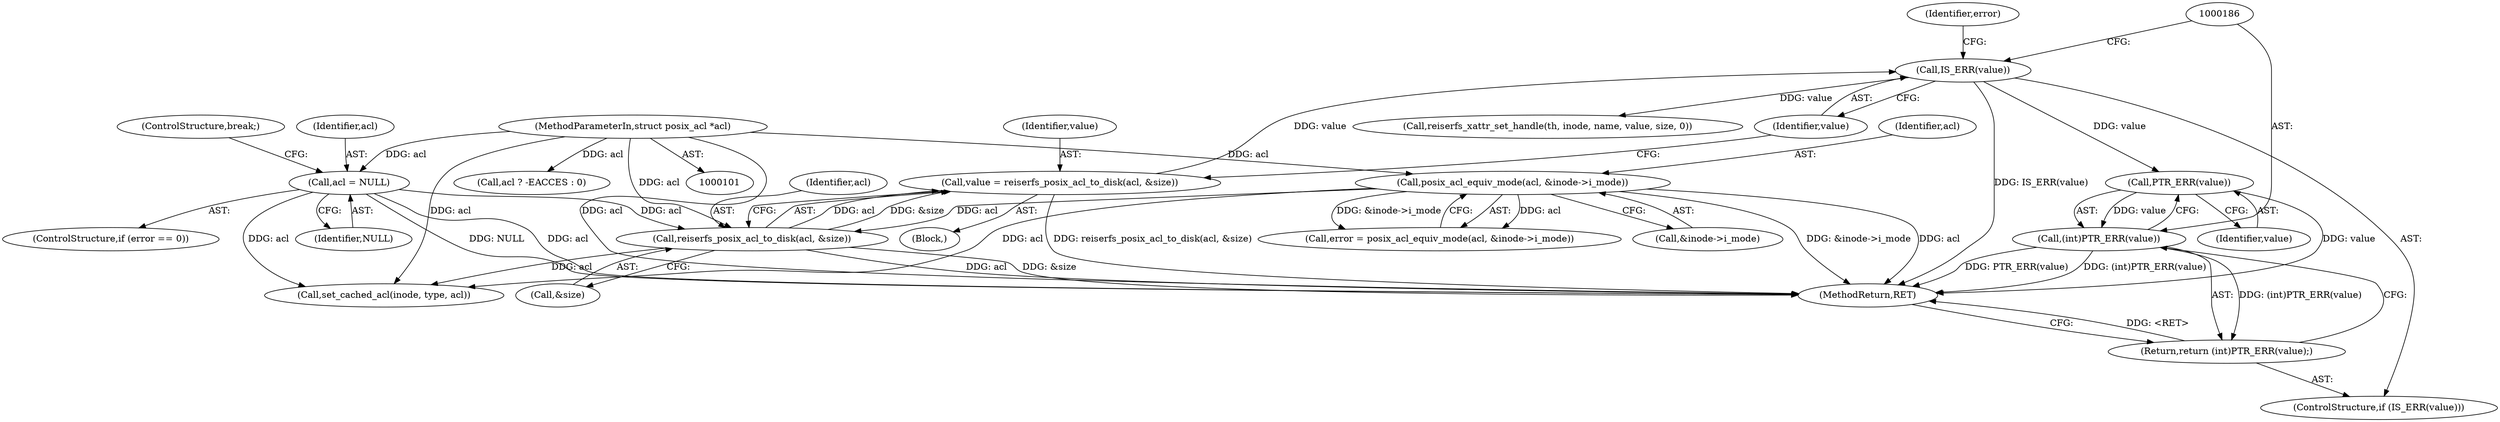 digraph "1_linux_073931017b49d9458aa351605b43a7e34598caef_11@pointer" {
"1000187" [label="(Call,PTR_ERR(value))"];
"1000182" [label="(Call,IS_ERR(value))"];
"1000175" [label="(Call,value = reiserfs_posix_acl_to_disk(acl, &size))"];
"1000177" [label="(Call,reiserfs_posix_acl_to_disk(acl, &size))"];
"1000129" [label="(Call,posix_acl_equiv_mode(acl, &inode->i_mode))"];
"1000105" [label="(MethodParameterIn,struct posix_acl *acl)"];
"1000147" [label="(Call,acl = NULL)"];
"1000185" [label="(Call,(int)PTR_ERR(value))"];
"1000184" [label="(Return,return (int)PTR_ERR(value);)"];
"1000177" [label="(Call,reiserfs_posix_acl_to_disk(acl, &size))"];
"1000129" [label="(Call,posix_acl_equiv_mode(acl, &inode->i_mode))"];
"1000148" [label="(Identifier,acl)"];
"1000181" [label="(ControlStructure,if (IS_ERR(value)))"];
"1000190" [label="(Identifier,error)"];
"1000147" [label="(Call,acl = NULL)"];
"1000187" [label="(Call,PTR_ERR(value))"];
"1000179" [label="(Call,&size)"];
"1000130" [label="(Identifier,acl)"];
"1000127" [label="(Call,error = posix_acl_equiv_mode(acl, &inode->i_mode))"];
"1000174" [label="(Block,)"];
"1000188" [label="(Identifier,value)"];
"1000183" [label="(Identifier,value)"];
"1000230" [label="(MethodReturn,RET)"];
"1000224" [label="(Call,set_cached_acl(inode, type, acl))"];
"1000176" [label="(Identifier,value)"];
"1000149" [label="(Identifier,NULL)"];
"1000175" [label="(Call,value = reiserfs_posix_acl_to_disk(acl, &size))"];
"1000185" [label="(Call,(int)PTR_ERR(value))"];
"1000182" [label="(Call,IS_ERR(value))"];
"1000131" [label="(Call,&inode->i_mode)"];
"1000162" [label="(Call,acl ? -EACCES : 0)"];
"1000191" [label="(Call,reiserfs_xattr_set_handle(th, inode, name, value, size, 0))"];
"1000178" [label="(Identifier,acl)"];
"1000150" [label="(ControlStructure,break;)"];
"1000105" [label="(MethodParameterIn,struct posix_acl *acl)"];
"1000143" [label="(ControlStructure,if (error == 0))"];
"1000184" [label="(Return,return (int)PTR_ERR(value);)"];
"1000187" -> "1000185"  [label="AST: "];
"1000187" -> "1000188"  [label="CFG: "];
"1000188" -> "1000187"  [label="AST: "];
"1000185" -> "1000187"  [label="CFG: "];
"1000187" -> "1000230"  [label="DDG: value"];
"1000187" -> "1000185"  [label="DDG: value"];
"1000182" -> "1000187"  [label="DDG: value"];
"1000182" -> "1000181"  [label="AST: "];
"1000182" -> "1000183"  [label="CFG: "];
"1000183" -> "1000182"  [label="AST: "];
"1000186" -> "1000182"  [label="CFG: "];
"1000190" -> "1000182"  [label="CFG: "];
"1000182" -> "1000230"  [label="DDG: IS_ERR(value)"];
"1000175" -> "1000182"  [label="DDG: value"];
"1000182" -> "1000191"  [label="DDG: value"];
"1000175" -> "1000174"  [label="AST: "];
"1000175" -> "1000177"  [label="CFG: "];
"1000176" -> "1000175"  [label="AST: "];
"1000177" -> "1000175"  [label="AST: "];
"1000183" -> "1000175"  [label="CFG: "];
"1000175" -> "1000230"  [label="DDG: reiserfs_posix_acl_to_disk(acl, &size)"];
"1000177" -> "1000175"  [label="DDG: acl"];
"1000177" -> "1000175"  [label="DDG: &size"];
"1000177" -> "1000179"  [label="CFG: "];
"1000178" -> "1000177"  [label="AST: "];
"1000179" -> "1000177"  [label="AST: "];
"1000177" -> "1000230"  [label="DDG: acl"];
"1000177" -> "1000230"  [label="DDG: &size"];
"1000129" -> "1000177"  [label="DDG: acl"];
"1000147" -> "1000177"  [label="DDG: acl"];
"1000105" -> "1000177"  [label="DDG: acl"];
"1000177" -> "1000224"  [label="DDG: acl"];
"1000129" -> "1000127"  [label="AST: "];
"1000129" -> "1000131"  [label="CFG: "];
"1000130" -> "1000129"  [label="AST: "];
"1000131" -> "1000129"  [label="AST: "];
"1000127" -> "1000129"  [label="CFG: "];
"1000129" -> "1000230"  [label="DDG: acl"];
"1000129" -> "1000230"  [label="DDG: &inode->i_mode"];
"1000129" -> "1000127"  [label="DDG: acl"];
"1000129" -> "1000127"  [label="DDG: &inode->i_mode"];
"1000105" -> "1000129"  [label="DDG: acl"];
"1000129" -> "1000224"  [label="DDG: acl"];
"1000105" -> "1000101"  [label="AST: "];
"1000105" -> "1000230"  [label="DDG: acl"];
"1000105" -> "1000147"  [label="DDG: acl"];
"1000105" -> "1000162"  [label="DDG: acl"];
"1000105" -> "1000224"  [label="DDG: acl"];
"1000147" -> "1000143"  [label="AST: "];
"1000147" -> "1000149"  [label="CFG: "];
"1000148" -> "1000147"  [label="AST: "];
"1000149" -> "1000147"  [label="AST: "];
"1000150" -> "1000147"  [label="CFG: "];
"1000147" -> "1000230"  [label="DDG: NULL"];
"1000147" -> "1000230"  [label="DDG: acl"];
"1000147" -> "1000224"  [label="DDG: acl"];
"1000185" -> "1000184"  [label="AST: "];
"1000186" -> "1000185"  [label="AST: "];
"1000184" -> "1000185"  [label="CFG: "];
"1000185" -> "1000230"  [label="DDG: (int)PTR_ERR(value)"];
"1000185" -> "1000230"  [label="DDG: PTR_ERR(value)"];
"1000185" -> "1000184"  [label="DDG: (int)PTR_ERR(value)"];
"1000184" -> "1000181"  [label="AST: "];
"1000230" -> "1000184"  [label="CFG: "];
"1000184" -> "1000230"  [label="DDG: <RET>"];
}
